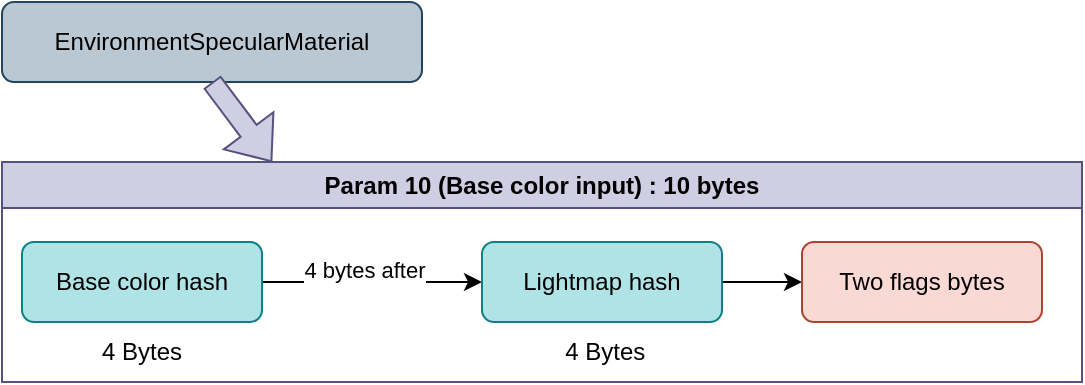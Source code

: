 <mxfile version="24.7.6">
  <diagram name="Page-1" id="aSh16s_FejJTfDu06x_u">
    <mxGraphModel dx="1434" dy="738" grid="1" gridSize="10" guides="1" tooltips="1" connect="1" arrows="1" fold="1" page="1" pageScale="1" pageWidth="827" pageHeight="1169" math="0" shadow="0">
      <root>
        <mxCell id="0" />
        <mxCell id="1" parent="0" />
        <mxCell id="BW9Cfgi7wb87ly_cptnb-1" value="EnvironmentSpecularMaterial" style="rounded=1;whiteSpace=wrap;html=1;fillColor=#bac8d3;strokeColor=#23445d;" vertex="1" parent="1">
          <mxGeometry x="10" y="10" width="210" height="40" as="geometry" />
        </mxCell>
        <mxCell id="BW9Cfgi7wb87ly_cptnb-6" value="" style="edgeStyle=orthogonalEdgeStyle;rounded=0;orthogonalLoop=1;jettySize=auto;html=1;" edge="1" parent="1" source="BW9Cfgi7wb87ly_cptnb-4" target="BW9Cfgi7wb87ly_cptnb-5">
          <mxGeometry relative="1" as="geometry" />
        </mxCell>
        <mxCell id="BW9Cfgi7wb87ly_cptnb-7" value="4 bytes after" style="edgeLabel;html=1;align=center;verticalAlign=middle;resizable=0;points=[];" vertex="1" connectable="0" parent="BW9Cfgi7wb87ly_cptnb-6">
          <mxGeometry x="-0.075" y="6" relative="1" as="geometry">
            <mxPoint as="offset" />
          </mxGeometry>
        </mxCell>
        <mxCell id="BW9Cfgi7wb87ly_cptnb-4" value="Base color hash" style="rounded=1;whiteSpace=wrap;html=1;fillColor=#b0e3e6;strokeColor=#0e8088;" vertex="1" parent="1">
          <mxGeometry x="20" y="130" width="120" height="40" as="geometry" />
        </mxCell>
        <mxCell id="BW9Cfgi7wb87ly_cptnb-9" value="" style="edgeStyle=orthogonalEdgeStyle;rounded=0;orthogonalLoop=1;jettySize=auto;html=1;" edge="1" parent="1" source="BW9Cfgi7wb87ly_cptnb-5" target="BW9Cfgi7wb87ly_cptnb-8">
          <mxGeometry relative="1" as="geometry" />
        </mxCell>
        <mxCell id="BW9Cfgi7wb87ly_cptnb-5" value="Lightmap hash" style="rounded=1;whiteSpace=wrap;html=1;fillColor=#b0e3e6;strokeColor=#0e8088;" vertex="1" parent="1">
          <mxGeometry x="250" y="130" width="120" height="40" as="geometry" />
        </mxCell>
        <mxCell id="BW9Cfgi7wb87ly_cptnb-8" value="Two flags bytes" style="rounded=1;whiteSpace=wrap;html=1;fillColor=#fad9d5;strokeColor=#ae4132;" vertex="1" parent="1">
          <mxGeometry x="410" y="130" width="120" height="40" as="geometry" />
        </mxCell>
        <mxCell id="BW9Cfgi7wb87ly_cptnb-10" value="Param 10 (Base color input) : 10 bytes" style="swimlane;whiteSpace=wrap;html=1;fillColor=#d0cee2;strokeColor=#56517e;" vertex="1" parent="1">
          <mxGeometry x="10" y="90" width="540" height="110" as="geometry" />
        </mxCell>
        <mxCell id="BW9Cfgi7wb87ly_cptnb-11" value="4 Bytes" style="text;html=1;align=center;verticalAlign=middle;whiteSpace=wrap;rounded=0;" vertex="1" parent="BW9Cfgi7wb87ly_cptnb-10">
          <mxGeometry x="40" y="80" width="60" height="30" as="geometry" />
        </mxCell>
        <mxCell id="BW9Cfgi7wb87ly_cptnb-12" value="&amp;nbsp;4 Bytes" style="text;html=1;align=center;verticalAlign=middle;whiteSpace=wrap;rounded=0;" vertex="1" parent="BW9Cfgi7wb87ly_cptnb-10">
          <mxGeometry x="270" y="80" width="60" height="30" as="geometry" />
        </mxCell>
        <mxCell id="BW9Cfgi7wb87ly_cptnb-13" value="" style="shape=flexArrow;endArrow=classic;html=1;rounded=0;entryX=0.25;entryY=0;entryDx=0;entryDy=0;exitX=0.5;exitY=1;exitDx=0;exitDy=0;fillColor=#d0cee2;strokeColor=#56517e;" edge="1" parent="1" source="BW9Cfgi7wb87ly_cptnb-1" target="BW9Cfgi7wb87ly_cptnb-10">
          <mxGeometry width="50" height="50" relative="1" as="geometry">
            <mxPoint x="120" y="60" as="sourcePoint" />
            <mxPoint x="170" y="270" as="targetPoint" />
          </mxGeometry>
        </mxCell>
      </root>
    </mxGraphModel>
  </diagram>
</mxfile>
